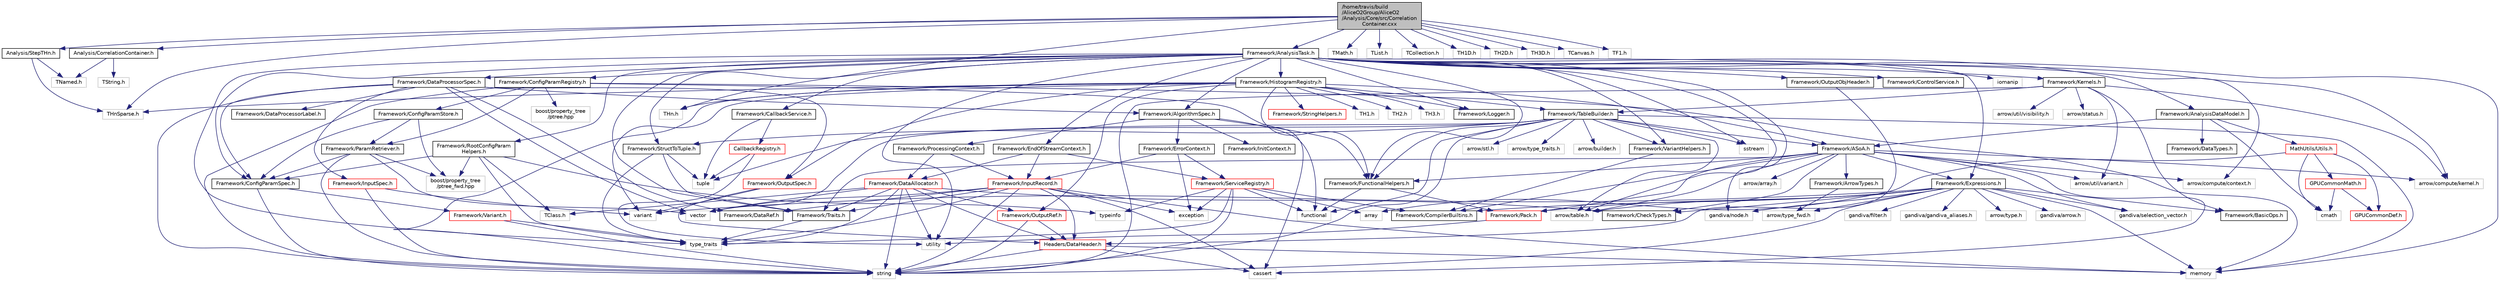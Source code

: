 digraph "/home/travis/build/AliceO2Group/AliceO2/Analysis/Core/src/CorrelationContainer.cxx"
{
 // INTERACTIVE_SVG=YES
  bgcolor="transparent";
  edge [fontname="Helvetica",fontsize="10",labelfontname="Helvetica",labelfontsize="10"];
  node [fontname="Helvetica",fontsize="10",shape=record];
  Node0 [label="/home/travis/build\l/AliceO2Group/AliceO2\l/Analysis/Core/src/Correlation\lContainer.cxx",height=0.2,width=0.4,color="black", fillcolor="grey75", style="filled", fontcolor="black"];
  Node0 -> Node1 [color="midnightblue",fontsize="10",style="solid",fontname="Helvetica"];
  Node1 [label="Analysis/CorrelationContainer.h",height=0.2,width=0.4,color="black",URL="$d3/d31/CorrelationContainer_8h.html"];
  Node1 -> Node2 [color="midnightblue",fontsize="10",style="solid",fontname="Helvetica"];
  Node2 [label="TNamed.h",height=0.2,width=0.4,color="grey75"];
  Node1 -> Node3 [color="midnightblue",fontsize="10",style="solid",fontname="Helvetica"];
  Node3 [label="TString.h",height=0.2,width=0.4,color="grey75"];
  Node0 -> Node4 [color="midnightblue",fontsize="10",style="solid",fontname="Helvetica"];
  Node4 [label="Analysis/StepTHn.h",height=0.2,width=0.4,color="black",URL="$d6/d87/StepTHn_8h.html"];
  Node4 -> Node2 [color="midnightblue",fontsize="10",style="solid",fontname="Helvetica"];
  Node4 -> Node5 [color="midnightblue",fontsize="10",style="solid",fontname="Helvetica"];
  Node5 [label="THnSparse.h",height=0.2,width=0.4,color="grey75"];
  Node0 -> Node5 [color="midnightblue",fontsize="10",style="solid",fontname="Helvetica"];
  Node0 -> Node6 [color="midnightblue",fontsize="10",style="solid",fontname="Helvetica"];
  Node6 [label="TMath.h",height=0.2,width=0.4,color="grey75"];
  Node0 -> Node7 [color="midnightblue",fontsize="10",style="solid",fontname="Helvetica"];
  Node7 [label="TList.h",height=0.2,width=0.4,color="grey75"];
  Node0 -> Node8 [color="midnightblue",fontsize="10",style="solid",fontname="Helvetica"];
  Node8 [label="TCollection.h",height=0.2,width=0.4,color="grey75"];
  Node0 -> Node9 [color="midnightblue",fontsize="10",style="solid",fontname="Helvetica"];
  Node9 [label="TH1D.h",height=0.2,width=0.4,color="grey75"];
  Node0 -> Node10 [color="midnightblue",fontsize="10",style="solid",fontname="Helvetica"];
  Node10 [label="TH2D.h",height=0.2,width=0.4,color="grey75"];
  Node0 -> Node11 [color="midnightblue",fontsize="10",style="solid",fontname="Helvetica"];
  Node11 [label="TH3D.h",height=0.2,width=0.4,color="grey75"];
  Node0 -> Node12 [color="midnightblue",fontsize="10",style="solid",fontname="Helvetica"];
  Node12 [label="TCanvas.h",height=0.2,width=0.4,color="grey75"];
  Node0 -> Node13 [color="midnightblue",fontsize="10",style="solid",fontname="Helvetica"];
  Node13 [label="TF1.h",height=0.2,width=0.4,color="grey75"];
  Node0 -> Node14 [color="midnightblue",fontsize="10",style="solid",fontname="Helvetica"];
  Node14 [label="THn.h",height=0.2,width=0.4,color="grey75"];
  Node0 -> Node15 [color="midnightblue",fontsize="10",style="solid",fontname="Helvetica"];
  Node15 [label="Framework/AnalysisTask.h",height=0.2,width=0.4,color="black",URL="$d6/d57/AnalysisTask_8h.html"];
  Node15 -> Node16 [color="midnightblue",fontsize="10",style="solid",fontname="Helvetica"];
  Node16 [label="Framework/Kernels.h",height=0.2,width=0.4,color="black",URL="$d0/d92/Kernels_8h.html"];
  Node16 -> Node17 [color="midnightblue",fontsize="10",style="solid",fontname="Helvetica"];
  Node17 [label="Framework/BasicOps.h",height=0.2,width=0.4,color="black",URL="$dd/dc2/BasicOps_8h.html"];
  Node16 -> Node18 [color="midnightblue",fontsize="10",style="solid",fontname="Helvetica"];
  Node18 [label="Framework/TableBuilder.h",height=0.2,width=0.4,color="black",URL="$d5/d98/TableBuilder_8h.html"];
  Node18 -> Node19 [color="midnightblue",fontsize="10",style="solid",fontname="Helvetica"];
  Node19 [label="Framework/ASoA.h",height=0.2,width=0.4,color="black",URL="$de/d33/ASoA_8h.html"];
  Node19 -> Node20 [color="midnightblue",fontsize="10",style="solid",fontname="Helvetica"];
  Node20 [label="Framework/Pack.h",height=0.2,width=0.4,color="red",URL="$dd/dce/Pack_8h.html"];
  Node20 -> Node22 [color="midnightblue",fontsize="10",style="solid",fontname="Helvetica"];
  Node22 [label="utility",height=0.2,width=0.4,color="grey75"];
  Node19 -> Node24 [color="midnightblue",fontsize="10",style="solid",fontname="Helvetica"];
  Node24 [label="Framework/CheckTypes.h",height=0.2,width=0.4,color="black",URL="$d1/d00/CheckTypes_8h.html"];
  Node19 -> Node25 [color="midnightblue",fontsize="10",style="solid",fontname="Helvetica"];
  Node25 [label="Framework/FunctionalHelpers.h",height=0.2,width=0.4,color="black",URL="$de/d9b/FunctionalHelpers_8h.html"];
  Node25 -> Node20 [color="midnightblue",fontsize="10",style="solid",fontname="Helvetica"];
  Node25 -> Node26 [color="midnightblue",fontsize="10",style="solid",fontname="Helvetica"];
  Node26 [label="functional",height=0.2,width=0.4,color="grey75"];
  Node19 -> Node27 [color="midnightblue",fontsize="10",style="solid",fontname="Helvetica"];
  Node27 [label="Framework/CompilerBuiltins.h",height=0.2,width=0.4,color="black",URL="$d9/de8/CompilerBuiltins_8h.html"];
  Node19 -> Node28 [color="midnightblue",fontsize="10",style="solid",fontname="Helvetica"];
  Node28 [label="Framework/Traits.h",height=0.2,width=0.4,color="black",URL="$db/d31/Traits_8h.html"];
  Node28 -> Node29 [color="midnightblue",fontsize="10",style="solid",fontname="Helvetica"];
  Node29 [label="type_traits",height=0.2,width=0.4,color="grey75"];
  Node19 -> Node30 [color="midnightblue",fontsize="10",style="solid",fontname="Helvetica"];
  Node30 [label="Framework/Expressions.h",height=0.2,width=0.4,color="black",URL="$d0/d91/Expressions_8h.html"];
  Node30 -> Node17 [color="midnightblue",fontsize="10",style="solid",fontname="Helvetica"];
  Node30 -> Node27 [color="midnightblue",fontsize="10",style="solid",fontname="Helvetica"];
  Node30 -> Node20 [color="midnightblue",fontsize="10",style="solid",fontname="Helvetica"];
  Node30 -> Node24 [color="midnightblue",fontsize="10",style="solid",fontname="Helvetica"];
  Node30 -> Node31 [color="midnightblue",fontsize="10",style="solid",fontname="Helvetica"];
  Node31 [label="arrow/type_fwd.h",height=0.2,width=0.4,color="grey75"];
  Node30 -> Node32 [color="midnightblue",fontsize="10",style="solid",fontname="Helvetica"];
  Node32 [label="gandiva/gandiva_aliases.h",height=0.2,width=0.4,color="grey75"];
  Node30 -> Node33 [color="midnightblue",fontsize="10",style="solid",fontname="Helvetica"];
  Node33 [label="arrow/type.h",height=0.2,width=0.4,color="grey75"];
  Node30 -> Node34 [color="midnightblue",fontsize="10",style="solid",fontname="Helvetica"];
  Node34 [label="gandiva/arrow.h",height=0.2,width=0.4,color="grey75"];
  Node30 -> Node35 [color="midnightblue",fontsize="10",style="solid",fontname="Helvetica"];
  Node35 [label="arrow/table.h",height=0.2,width=0.4,color="grey75"];
  Node30 -> Node36 [color="midnightblue",fontsize="10",style="solid",fontname="Helvetica"];
  Node36 [label="gandiva/selection_vector.h",height=0.2,width=0.4,color="grey75"];
  Node30 -> Node37 [color="midnightblue",fontsize="10",style="solid",fontname="Helvetica"];
  Node37 [label="gandiva/node.h",height=0.2,width=0.4,color="grey75"];
  Node30 -> Node38 [color="midnightblue",fontsize="10",style="solid",fontname="Helvetica"];
  Node38 [label="gandiva/filter.h",height=0.2,width=0.4,color="grey75"];
  Node30 -> Node39 [color="midnightblue",fontsize="10",style="solid",fontname="Helvetica"];
  Node39 [label="variant",height=0.2,width=0.4,color="grey75"];
  Node30 -> Node40 [color="midnightblue",fontsize="10",style="solid",fontname="Helvetica"];
  Node40 [label="string",height=0.2,width=0.4,color="grey75"];
  Node30 -> Node41 [color="midnightblue",fontsize="10",style="solid",fontname="Helvetica"];
  Node41 [label="memory",height=0.2,width=0.4,color="grey75"];
  Node19 -> Node42 [color="midnightblue",fontsize="10",style="solid",fontname="Helvetica"];
  Node42 [label="Framework/ArrowTypes.h",height=0.2,width=0.4,color="black",URL="$d4/de7/ArrowTypes_8h.html"];
  Node42 -> Node31 [color="midnightblue",fontsize="10",style="solid",fontname="Helvetica"];
  Node19 -> Node35 [color="midnightblue",fontsize="10",style="solid",fontname="Helvetica"];
  Node19 -> Node43 [color="midnightblue",fontsize="10",style="solid",fontname="Helvetica"];
  Node43 [label="arrow/array.h",height=0.2,width=0.4,color="grey75"];
  Node19 -> Node44 [color="midnightblue",fontsize="10",style="solid",fontname="Helvetica"];
  Node44 [label="arrow/util/variant.h",height=0.2,width=0.4,color="grey75"];
  Node19 -> Node45 [color="midnightblue",fontsize="10",style="solid",fontname="Helvetica"];
  Node45 [label="arrow/compute/context.h",height=0.2,width=0.4,color="grey75"];
  Node19 -> Node46 [color="midnightblue",fontsize="10",style="solid",fontname="Helvetica"];
  Node46 [label="arrow/compute/kernel.h",height=0.2,width=0.4,color="grey75"];
  Node19 -> Node36 [color="midnightblue",fontsize="10",style="solid",fontname="Helvetica"];
  Node19 -> Node47 [color="midnightblue",fontsize="10",style="solid",fontname="Helvetica"];
  Node47 [label="cassert",height=0.2,width=0.4,color="grey75"];
  Node18 -> Node48 [color="midnightblue",fontsize="10",style="solid",fontname="Helvetica"];
  Node48 [label="Framework/StructToTuple.h",height=0.2,width=0.4,color="black",URL="$db/d4f/StructToTuple_8h.html"];
  Node48 -> Node28 [color="midnightblue",fontsize="10",style="solid",fontname="Helvetica"];
  Node48 -> Node49 [color="midnightblue",fontsize="10",style="solid",fontname="Helvetica"];
  Node49 [label="tuple",height=0.2,width=0.4,color="grey75"];
  Node48 -> Node29 [color="midnightblue",fontsize="10",style="solid",fontname="Helvetica"];
  Node18 -> Node25 [color="midnightblue",fontsize="10",style="solid",fontname="Helvetica"];
  Node18 -> Node50 [color="midnightblue",fontsize="10",style="solid",fontname="Helvetica"];
  Node50 [label="Framework/VariantHelpers.h",height=0.2,width=0.4,color="black",URL="$d7/dbe/VariantHelpers_8h.html"];
  Node50 -> Node27 [color="midnightblue",fontsize="10",style="solid",fontname="Helvetica"];
  Node18 -> Node51 [color="midnightblue",fontsize="10",style="solid",fontname="Helvetica"];
  Node51 [label="sstream",height=0.2,width=0.4,color="grey75"];
  Node18 -> Node52 [color="midnightblue",fontsize="10",style="solid",fontname="Helvetica"];
  Node52 [label="arrow/stl.h",height=0.2,width=0.4,color="grey75"];
  Node18 -> Node53 [color="midnightblue",fontsize="10",style="solid",fontname="Helvetica"];
  Node53 [label="arrow/type_traits.h",height=0.2,width=0.4,color="grey75"];
  Node18 -> Node35 [color="midnightblue",fontsize="10",style="solid",fontname="Helvetica"];
  Node18 -> Node54 [color="midnightblue",fontsize="10",style="solid",fontname="Helvetica"];
  Node54 [label="arrow/builder.h",height=0.2,width=0.4,color="grey75"];
  Node18 -> Node26 [color="midnightblue",fontsize="10",style="solid",fontname="Helvetica"];
  Node18 -> Node55 [color="midnightblue",fontsize="10",style="solid",fontname="Helvetica"];
  Node55 [label="vector",height=0.2,width=0.4,color="grey75"];
  Node18 -> Node40 [color="midnightblue",fontsize="10",style="solid",fontname="Helvetica"];
  Node18 -> Node41 [color="midnightblue",fontsize="10",style="solid",fontname="Helvetica"];
  Node18 -> Node49 [color="midnightblue",fontsize="10",style="solid",fontname="Helvetica"];
  Node16 -> Node46 [color="midnightblue",fontsize="10",style="solid",fontname="Helvetica"];
  Node16 -> Node56 [color="midnightblue",fontsize="10",style="solid",fontname="Helvetica"];
  Node56 [label="arrow/status.h",height=0.2,width=0.4,color="grey75"];
  Node16 -> Node57 [color="midnightblue",fontsize="10",style="solid",fontname="Helvetica"];
  Node57 [label="arrow/util/visibility.h",height=0.2,width=0.4,color="grey75"];
  Node16 -> Node44 [color="midnightblue",fontsize="10",style="solid",fontname="Helvetica"];
  Node16 -> Node40 [color="midnightblue",fontsize="10",style="solid",fontname="Helvetica"];
  Node15 -> Node58 [color="midnightblue",fontsize="10",style="solid",fontname="Helvetica"];
  Node58 [label="Framework/AlgorithmSpec.h",height=0.2,width=0.4,color="black",URL="$d0/d14/AlgorithmSpec_8h.html"];
  Node58 -> Node59 [color="midnightblue",fontsize="10",style="solid",fontname="Helvetica"];
  Node59 [label="Framework/ProcessingContext.h",height=0.2,width=0.4,color="black",URL="$de/d6a/ProcessingContext_8h.html"];
  Node59 -> Node60 [color="midnightblue",fontsize="10",style="solid",fontname="Helvetica"];
  Node60 [label="Framework/InputRecord.h",height=0.2,width=0.4,color="red",URL="$d6/d5c/InputRecord_8h.html"];
  Node60 -> Node61 [color="midnightblue",fontsize="10",style="solid",fontname="Helvetica"];
  Node61 [label="Framework/DataRef.h",height=0.2,width=0.4,color="black",URL="$d5/dfb/DataRef_8h.html"];
  Node60 -> Node28 [color="midnightblue",fontsize="10",style="solid",fontname="Helvetica"];
  Node60 -> Node94 [color="midnightblue",fontsize="10",style="solid",fontname="Helvetica"];
  Node94 [label="Headers/DataHeader.h",height=0.2,width=0.4,color="red",URL="$dc/dcd/DataHeader_8h.html"];
  Node94 -> Node41 [color="midnightblue",fontsize="10",style="solid",fontname="Helvetica"];
  Node94 -> Node47 [color="midnightblue",fontsize="10",style="solid",fontname="Helvetica"];
  Node94 -> Node40 [color="midnightblue",fontsize="10",style="solid",fontname="Helvetica"];
  Node60 -> Node40 [color="midnightblue",fontsize="10",style="solid",fontname="Helvetica"];
  Node60 -> Node55 [color="midnightblue",fontsize="10",style="solid",fontname="Helvetica"];
  Node60 -> Node47 [color="midnightblue",fontsize="10",style="solid",fontname="Helvetica"];
  Node60 -> Node128 [color="midnightblue",fontsize="10",style="solid",fontname="Helvetica"];
  Node128 [label="exception",height=0.2,width=0.4,color="grey75"];
  Node60 -> Node41 [color="midnightblue",fontsize="10",style="solid",fontname="Helvetica"];
  Node60 -> Node29 [color="midnightblue",fontsize="10",style="solid",fontname="Helvetica"];
  Node59 -> Node129 [color="midnightblue",fontsize="10",style="solid",fontname="Helvetica"];
  Node129 [label="Framework/DataAllocator.h",height=0.2,width=0.4,color="red",URL="$d1/d28/DataAllocator_8h.html"];
  Node129 -> Node141 [color="midnightblue",fontsize="10",style="solid",fontname="Helvetica"];
  Node141 [label="Framework/OutputRef.h",height=0.2,width=0.4,color="red",URL="$d6/d5a/OutputRef_8h.html"];
  Node141 -> Node94 [color="midnightblue",fontsize="10",style="solid",fontname="Helvetica"];
  Node141 -> Node40 [color="midnightblue",fontsize="10",style="solid",fontname="Helvetica"];
  Node129 -> Node28 [color="midnightblue",fontsize="10",style="solid",fontname="Helvetica"];
  Node129 -> Node24 [color="midnightblue",fontsize="10",style="solid",fontname="Helvetica"];
  Node129 -> Node94 [color="midnightblue",fontsize="10",style="solid",fontname="Helvetica"];
  Node129 -> Node73 [color="midnightblue",fontsize="10",style="solid",fontname="Helvetica"];
  Node73 [label="TClass.h",height=0.2,width=0.4,color="grey75"];
  Node129 -> Node55 [color="midnightblue",fontsize="10",style="solid",fontname="Helvetica"];
  Node129 -> Node40 [color="midnightblue",fontsize="10",style="solid",fontname="Helvetica"];
  Node129 -> Node22 [color="midnightblue",fontsize="10",style="solid",fontname="Helvetica"];
  Node129 -> Node29 [color="midnightblue",fontsize="10",style="solid",fontname="Helvetica"];
  Node58 -> Node145 [color="midnightblue",fontsize="10",style="solid",fontname="Helvetica"];
  Node145 [label="Framework/ErrorContext.h",height=0.2,width=0.4,color="black",URL="$d7/dad/ErrorContext_8h.html"];
  Node145 -> Node60 [color="midnightblue",fontsize="10",style="solid",fontname="Helvetica"];
  Node145 -> Node146 [color="midnightblue",fontsize="10",style="solid",fontname="Helvetica"];
  Node146 [label="Framework/ServiceRegistry.h",height=0.2,width=0.4,color="red",URL="$d8/d17/ServiceRegistry_8h.html"];
  Node146 -> Node27 [color="midnightblue",fontsize="10",style="solid",fontname="Helvetica"];
  Node146 -> Node80 [color="midnightblue",fontsize="10",style="solid",fontname="Helvetica"];
  Node80 [label="array",height=0.2,width=0.4,color="grey75"];
  Node146 -> Node128 [color="midnightblue",fontsize="10",style="solid",fontname="Helvetica"];
  Node146 -> Node26 [color="midnightblue",fontsize="10",style="solid",fontname="Helvetica"];
  Node146 -> Node40 [color="midnightblue",fontsize="10",style="solid",fontname="Helvetica"];
  Node146 -> Node29 [color="midnightblue",fontsize="10",style="solid",fontname="Helvetica"];
  Node146 -> Node131 [color="midnightblue",fontsize="10",style="solid",fontname="Helvetica"];
  Node131 [label="typeinfo",height=0.2,width=0.4,color="grey75"];
  Node145 -> Node128 [color="midnightblue",fontsize="10",style="solid",fontname="Helvetica"];
  Node58 -> Node149 [color="midnightblue",fontsize="10",style="solid",fontname="Helvetica"];
  Node149 [label="Framework/InitContext.h",height=0.2,width=0.4,color="black",URL="$d4/d2b/InitContext_8h.html"];
  Node58 -> Node25 [color="midnightblue",fontsize="10",style="solid",fontname="Helvetica"];
  Node58 -> Node26 [color="midnightblue",fontsize="10",style="solid",fontname="Helvetica"];
  Node15 -> Node150 [color="midnightblue",fontsize="10",style="solid",fontname="Helvetica"];
  Node150 [label="Framework/AnalysisDataModel.h",height=0.2,width=0.4,color="black",URL="$d2/d8c/AnalysisDataModel_8h.html"];
  Node150 -> Node19 [color="midnightblue",fontsize="10",style="solid",fontname="Helvetica"];
  Node150 -> Node151 [color="midnightblue",fontsize="10",style="solid",fontname="Helvetica"];
  Node151 [label="MathUtils/Utils.h",height=0.2,width=0.4,color="red",URL="$d9/d52/Common_2MathUtils_2include_2MathUtils_2Utils_8h.html"];
  Node151 -> Node80 [color="midnightblue",fontsize="10",style="solid",fontname="Helvetica"];
  Node151 -> Node152 [color="midnightblue",fontsize="10",style="solid",fontname="Helvetica"];
  Node152 [label="cmath",height=0.2,width=0.4,color="grey75"];
  Node151 -> Node153 [color="midnightblue",fontsize="10",style="solid",fontname="Helvetica"];
  Node153 [label="GPUCommonDef.h",height=0.2,width=0.4,color="red",URL="$df/d21/GPUCommonDef_8h.html"];
  Node151 -> Node156 [color="midnightblue",fontsize="10",style="solid",fontname="Helvetica"];
  Node156 [label="GPUCommonMath.h",height=0.2,width=0.4,color="red",URL="$d6/da2/GPUCommonMath_8h.html"];
  Node156 -> Node153 [color="midnightblue",fontsize="10",style="solid",fontname="Helvetica"];
  Node156 -> Node152 [color="midnightblue",fontsize="10",style="solid",fontname="Helvetica"];
  Node150 -> Node152 [color="midnightblue",fontsize="10",style="solid",fontname="Helvetica"];
  Node150 -> Node158 [color="midnightblue",fontsize="10",style="solid",fontname="Helvetica"];
  Node158 [label="Framework/DataTypes.h",height=0.2,width=0.4,color="black",URL="$d2/d12/DataTypes_8h.html"];
  Node15 -> Node159 [color="midnightblue",fontsize="10",style="solid",fontname="Helvetica"];
  Node159 [label="Framework/CallbackService.h",height=0.2,width=0.4,color="black",URL="$d9/d7f/CallbackService_8h.html"];
  Node159 -> Node160 [color="midnightblue",fontsize="10",style="solid",fontname="Helvetica"];
  Node160 [label="CallbackRegistry.h",height=0.2,width=0.4,color="red",URL="$d7/d3e/CallbackRegistry_8h.html",tooltip="A generic registry for callbacks. "];
  Node160 -> Node49 [color="midnightblue",fontsize="10",style="solid",fontname="Helvetica"];
  Node160 -> Node22 [color="midnightblue",fontsize="10",style="solid",fontname="Helvetica"];
  Node159 -> Node49 [color="midnightblue",fontsize="10",style="solid",fontname="Helvetica"];
  Node15 -> Node161 [color="midnightblue",fontsize="10",style="solid",fontname="Helvetica"];
  Node161 [label="Framework/ControlService.h",height=0.2,width=0.4,color="black",URL="$d2/d43/ControlService_8h.html"];
  Node15 -> Node162 [color="midnightblue",fontsize="10",style="solid",fontname="Helvetica"];
  Node162 [label="Framework/ConfigParamSpec.h",height=0.2,width=0.4,color="black",URL="$d0/d1c/ConfigParamSpec_8h.html"];
  Node162 -> Node163 [color="midnightblue",fontsize="10",style="solid",fontname="Helvetica"];
  Node163 [label="Framework/Variant.h",height=0.2,width=0.4,color="red",URL="$de/d56/Variant_8h.html"];
  Node163 -> Node29 [color="midnightblue",fontsize="10",style="solid",fontname="Helvetica"];
  Node163 -> Node40 [color="midnightblue",fontsize="10",style="solid",fontname="Helvetica"];
  Node162 -> Node40 [color="midnightblue",fontsize="10",style="solid",fontname="Helvetica"];
  Node15 -> Node167 [color="midnightblue",fontsize="10",style="solid",fontname="Helvetica"];
  Node167 [label="Framework/ConfigParamRegistry.h",height=0.2,width=0.4,color="black",URL="$de/dc6/ConfigParamRegistry_8h.html"];
  Node167 -> Node168 [color="midnightblue",fontsize="10",style="solid",fontname="Helvetica"];
  Node168 [label="Framework/ParamRetriever.h",height=0.2,width=0.4,color="black",URL="$df/d72/ParamRetriever_8h.html"];
  Node168 -> Node162 [color="midnightblue",fontsize="10",style="solid",fontname="Helvetica"];
  Node168 -> Node169 [color="midnightblue",fontsize="10",style="solid",fontname="Helvetica"];
  Node169 [label="boost/property_tree\l/ptree_fwd.hpp",height=0.2,width=0.4,color="grey75"];
  Node168 -> Node40 [color="midnightblue",fontsize="10",style="solid",fontname="Helvetica"];
  Node168 -> Node55 [color="midnightblue",fontsize="10",style="solid",fontname="Helvetica"];
  Node167 -> Node170 [color="midnightblue",fontsize="10",style="solid",fontname="Helvetica"];
  Node170 [label="Framework/ConfigParamStore.h",height=0.2,width=0.4,color="black",URL="$dd/daf/ConfigParamStore_8h.html"];
  Node170 -> Node168 [color="midnightblue",fontsize="10",style="solid",fontname="Helvetica"];
  Node170 -> Node162 [color="midnightblue",fontsize="10",style="solid",fontname="Helvetica"];
  Node170 -> Node169 [color="midnightblue",fontsize="10",style="solid",fontname="Helvetica"];
  Node167 -> Node171 [color="midnightblue",fontsize="10",style="solid",fontname="Helvetica"];
  Node171 [label="boost/property_tree\l/ptree.hpp",height=0.2,width=0.4,color="grey75"];
  Node167 -> Node41 [color="midnightblue",fontsize="10",style="solid",fontname="Helvetica"];
  Node167 -> Node40 [color="midnightblue",fontsize="10",style="solid",fontname="Helvetica"];
  Node167 -> Node47 [color="midnightblue",fontsize="10",style="solid",fontname="Helvetica"];
  Node15 -> Node172 [color="midnightblue",fontsize="10",style="solid",fontname="Helvetica"];
  Node172 [label="Framework/DataProcessorSpec.h",height=0.2,width=0.4,color="black",URL="$d0/df4/DataProcessorSpec_8h.html"];
  Node172 -> Node58 [color="midnightblue",fontsize="10",style="solid",fontname="Helvetica"];
  Node172 -> Node162 [color="midnightblue",fontsize="10",style="solid",fontname="Helvetica"];
  Node172 -> Node173 [color="midnightblue",fontsize="10",style="solid",fontname="Helvetica"];
  Node173 [label="Framework/DataProcessorLabel.h",height=0.2,width=0.4,color="black",URL="$d1/df2/DataProcessorLabel_8h.html"];
  Node172 -> Node61 [color="midnightblue",fontsize="10",style="solid",fontname="Helvetica"];
  Node172 -> Node103 [color="midnightblue",fontsize="10",style="solid",fontname="Helvetica"];
  Node103 [label="Framework/InputSpec.h",height=0.2,width=0.4,color="red",URL="$d5/d3f/InputSpec_8h.html"];
  Node103 -> Node40 [color="midnightblue",fontsize="10",style="solid",fontname="Helvetica"];
  Node103 -> Node39 [color="midnightblue",fontsize="10",style="solid",fontname="Helvetica"];
  Node172 -> Node93 [color="midnightblue",fontsize="10",style="solid",fontname="Helvetica"];
  Node93 [label="Framework/OutputSpec.h",height=0.2,width=0.4,color="red",URL="$db/d2d/OutputSpec_8h.html"];
  Node93 -> Node94 [color="midnightblue",fontsize="10",style="solid",fontname="Helvetica"];
  Node93 -> Node39 [color="midnightblue",fontsize="10",style="solid",fontname="Helvetica"];
  Node172 -> Node40 [color="midnightblue",fontsize="10",style="solid",fontname="Helvetica"];
  Node172 -> Node55 [color="midnightblue",fontsize="10",style="solid",fontname="Helvetica"];
  Node15 -> Node30 [color="midnightblue",fontsize="10",style="solid",fontname="Helvetica"];
  Node15 -> Node174 [color="midnightblue",fontsize="10",style="solid",fontname="Helvetica"];
  Node174 [label="Framework/EndOfStreamContext.h",height=0.2,width=0.4,color="black",URL="$d0/d77/EndOfStreamContext_8h.html"];
  Node174 -> Node60 [color="midnightblue",fontsize="10",style="solid",fontname="Helvetica"];
  Node174 -> Node146 [color="midnightblue",fontsize="10",style="solid",fontname="Helvetica"];
  Node174 -> Node129 [color="midnightblue",fontsize="10",style="solid",fontname="Helvetica"];
  Node15 -> Node175 [color="midnightblue",fontsize="10",style="solid",fontname="Helvetica"];
  Node175 [label="Framework/Logger.h",height=0.2,width=0.4,color="black",URL="$dd/da4/Logger_8h.html"];
  Node15 -> Node176 [color="midnightblue",fontsize="10",style="solid",fontname="Helvetica"];
  Node176 [label="Framework/HistogramRegistry.h",height=0.2,width=0.4,color="black",URL="$da/dd6/HistogramRegistry_8h.html"];
  Node176 -> Node19 [color="midnightblue",fontsize="10",style="solid",fontname="Helvetica"];
  Node176 -> Node25 [color="midnightblue",fontsize="10",style="solid",fontname="Helvetica"];
  Node176 -> Node175 [color="midnightblue",fontsize="10",style="solid",fontname="Helvetica"];
  Node176 -> Node141 [color="midnightblue",fontsize="10",style="solid",fontname="Helvetica"];
  Node176 -> Node93 [color="midnightblue",fontsize="10",style="solid",fontname="Helvetica"];
  Node176 -> Node148 [color="midnightblue",fontsize="10",style="solid",fontname="Helvetica"];
  Node148 [label="Framework/StringHelpers.h",height=0.2,width=0.4,color="red",URL="$db/dff/StringHelpers_8h.html"];
  Node176 -> Node18 [color="midnightblue",fontsize="10",style="solid",fontname="Helvetica"];
  Node176 -> Node177 [color="midnightblue",fontsize="10",style="solid",fontname="Helvetica"];
  Node177 [label="TH1.h",height=0.2,width=0.4,color="grey75"];
  Node176 -> Node178 [color="midnightblue",fontsize="10",style="solid",fontname="Helvetica"];
  Node178 [label="TH2.h",height=0.2,width=0.4,color="grey75"];
  Node176 -> Node179 [color="midnightblue",fontsize="10",style="solid",fontname="Helvetica"];
  Node179 [label="TH3.h",height=0.2,width=0.4,color="grey75"];
  Node176 -> Node14 [color="midnightblue",fontsize="10",style="solid",fontname="Helvetica"];
  Node176 -> Node5 [color="midnightblue",fontsize="10",style="solid",fontname="Helvetica"];
  Node176 -> Node40 [color="midnightblue",fontsize="10",style="solid",fontname="Helvetica"];
  Node176 -> Node39 [color="midnightblue",fontsize="10",style="solid",fontname="Helvetica"];
  Node15 -> Node48 [color="midnightblue",fontsize="10",style="solid",fontname="Helvetica"];
  Node15 -> Node25 [color="midnightblue",fontsize="10",style="solid",fontname="Helvetica"];
  Node15 -> Node28 [color="midnightblue",fontsize="10",style="solid",fontname="Helvetica"];
  Node15 -> Node50 [color="midnightblue",fontsize="10",style="solid",fontname="Helvetica"];
  Node15 -> Node180 [color="midnightblue",fontsize="10",style="solid",fontname="Helvetica"];
  Node180 [label="Framework/OutputObjHeader.h",height=0.2,width=0.4,color="black",URL="$d4/d40/OutputObjHeader_8h.html"];
  Node180 -> Node94 [color="midnightblue",fontsize="10",style="solid",fontname="Helvetica"];
  Node15 -> Node181 [color="midnightblue",fontsize="10",style="solid",fontname="Helvetica"];
  Node181 [label="Framework/RootConfigParam\lHelpers.h",height=0.2,width=0.4,color="black",URL="$da/d88/RootConfigParamHelpers_8h.html"];
  Node181 -> Node162 [color="midnightblue",fontsize="10",style="solid",fontname="Helvetica"];
  Node181 -> Node73 [color="midnightblue",fontsize="10",style="solid",fontname="Helvetica"];
  Node181 -> Node169 [color="midnightblue",fontsize="10",style="solid",fontname="Helvetica"];
  Node181 -> Node29 [color="midnightblue",fontsize="10",style="solid",fontname="Helvetica"];
  Node181 -> Node131 [color="midnightblue",fontsize="10",style="solid",fontname="Helvetica"];
  Node15 -> Node45 [color="midnightblue",fontsize="10",style="solid",fontname="Helvetica"];
  Node15 -> Node46 [color="midnightblue",fontsize="10",style="solid",fontname="Helvetica"];
  Node15 -> Node35 [color="midnightblue",fontsize="10",style="solid",fontname="Helvetica"];
  Node15 -> Node37 [color="midnightblue",fontsize="10",style="solid",fontname="Helvetica"];
  Node15 -> Node29 [color="midnightblue",fontsize="10",style="solid",fontname="Helvetica"];
  Node15 -> Node22 [color="midnightblue",fontsize="10",style="solid",fontname="Helvetica"];
  Node15 -> Node41 [color="midnightblue",fontsize="10",style="solid",fontname="Helvetica"];
  Node15 -> Node51 [color="midnightblue",fontsize="10",style="solid",fontname="Helvetica"];
  Node15 -> Node182 [color="midnightblue",fontsize="10",style="solid",fontname="Helvetica"];
  Node182 [label="iomanip",height=0.2,width=0.4,color="grey75"];
}
